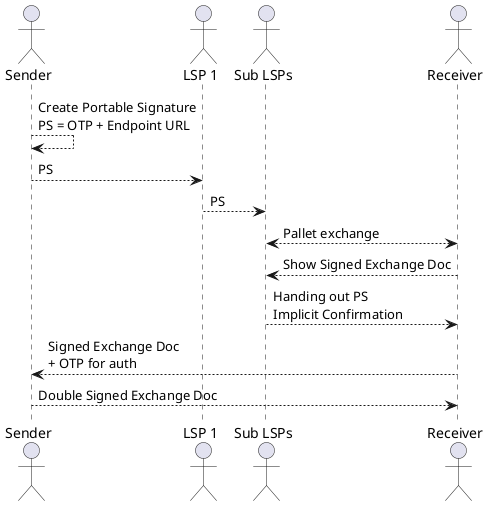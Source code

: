 @startuml
actor Sender
actor "LSP 1" as LSP
actor "Sub LSPs" as Sub
actor Receiver


Sender --> Sender : Create Portable Signature\nPS = OTP + Endpoint URL
Sender --> LSP : PS
LSP --> Sub : PS

Sub <--> Receiver: Pallet exchange
Receiver --> Sub : Show Signed Exchange Doc
Sub --> Receiver : Handing out PS\nImplicit Confirmation

Receiver --> Sender : Signed Exchange Doc\n+ OTP for auth
Sender --> Receiver : Double Signed Exchange Doc

@enduml
